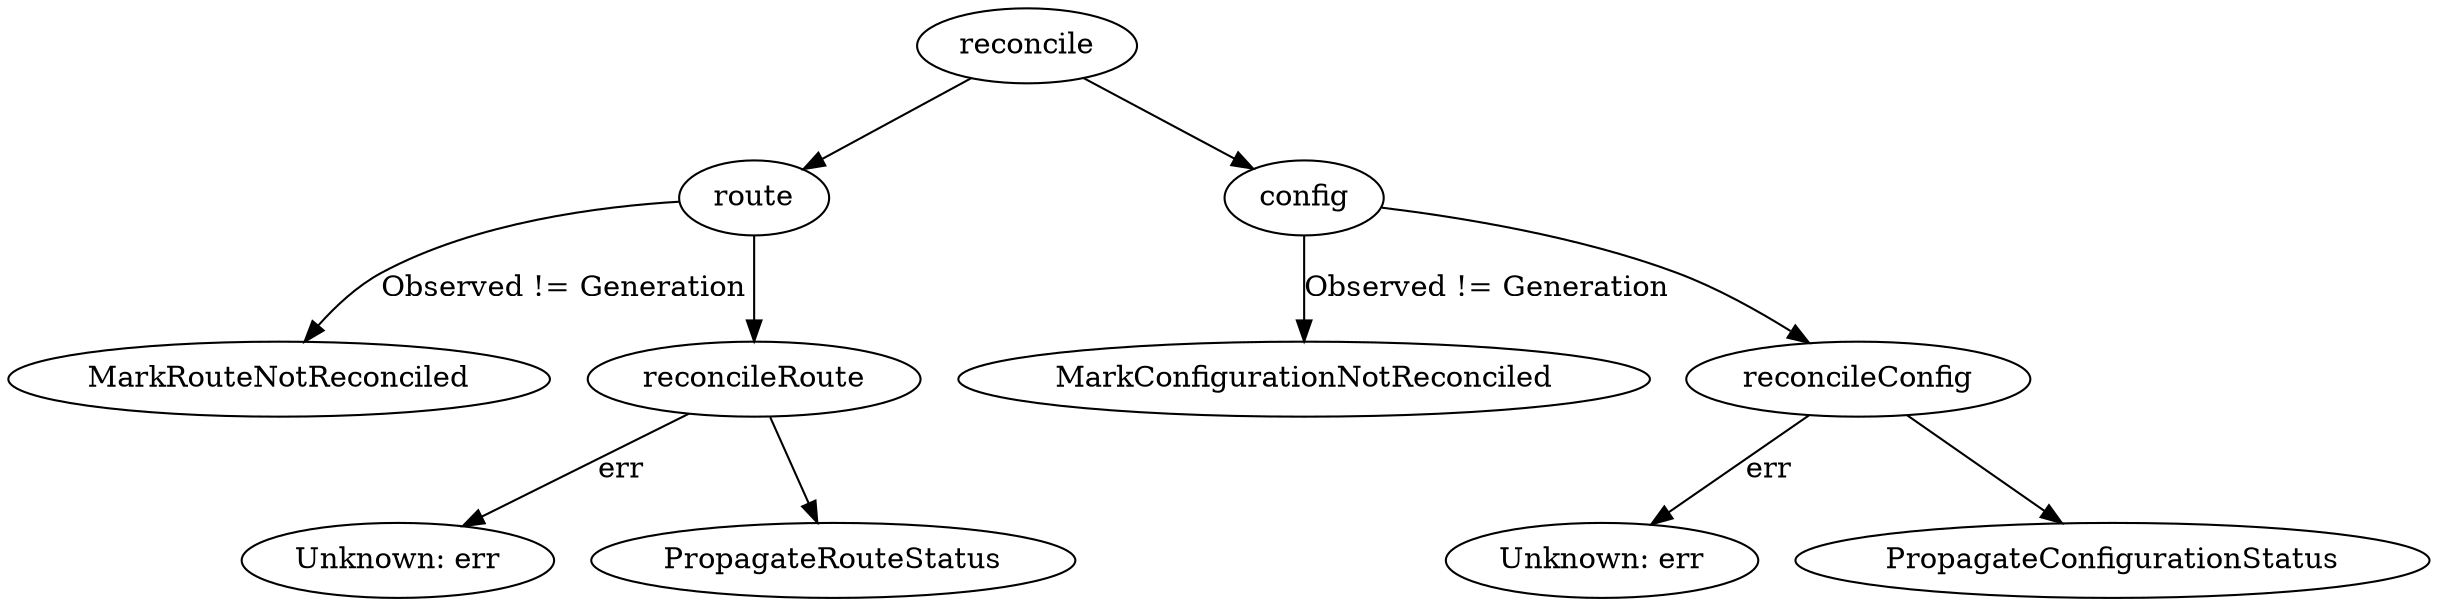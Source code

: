 digraph generation {
  RouteUnknownErr [label = "Unknown: err"]
  MarkRouteNotReconciled  [href="https://godoc.org/github.com/knative/serving/pkg/apis/serving/v1alpha1#MarkRouteNotReconciled"]
  PropagateRouteStatus [href="https://godoc.org/github.com/knative/serving/pkg/apis/serving/v1alpha1#PropagateRouteStatus"]

  ConfigUnknownErr [label = "Unknown: err"]
  MarkConfigurationNotReconciled  [href="https://godoc.org/github.com/knative/serving/pkg/apis/serving/v1alpha1#MarkConfigurationNotReconciled"]
  PropagateConfigurationStatus [href="https://godoc.org/github.com/knative/serving/pkg/apis/serving/v1alpha1#PropagateConfigurationStatus"]

  reconcile -> route
  reconcile -> config

  route -> reconcileRoute
  route -> MarkRouteNotReconciled [label = "Observed != Generation"]

  reconcileRoute -> RouteUnknownErr [label = "err"]
  reconcileRoute -> PropagateRouteStatus

  config -> reconcileConfig
  config -> MarkConfigurationNotReconciled [label = "Observed != Generation"]

  reconcileConfig -> ConfigUnknownErr [label = "err"]
  reconcileConfig -> PropagateConfigurationStatus
}
